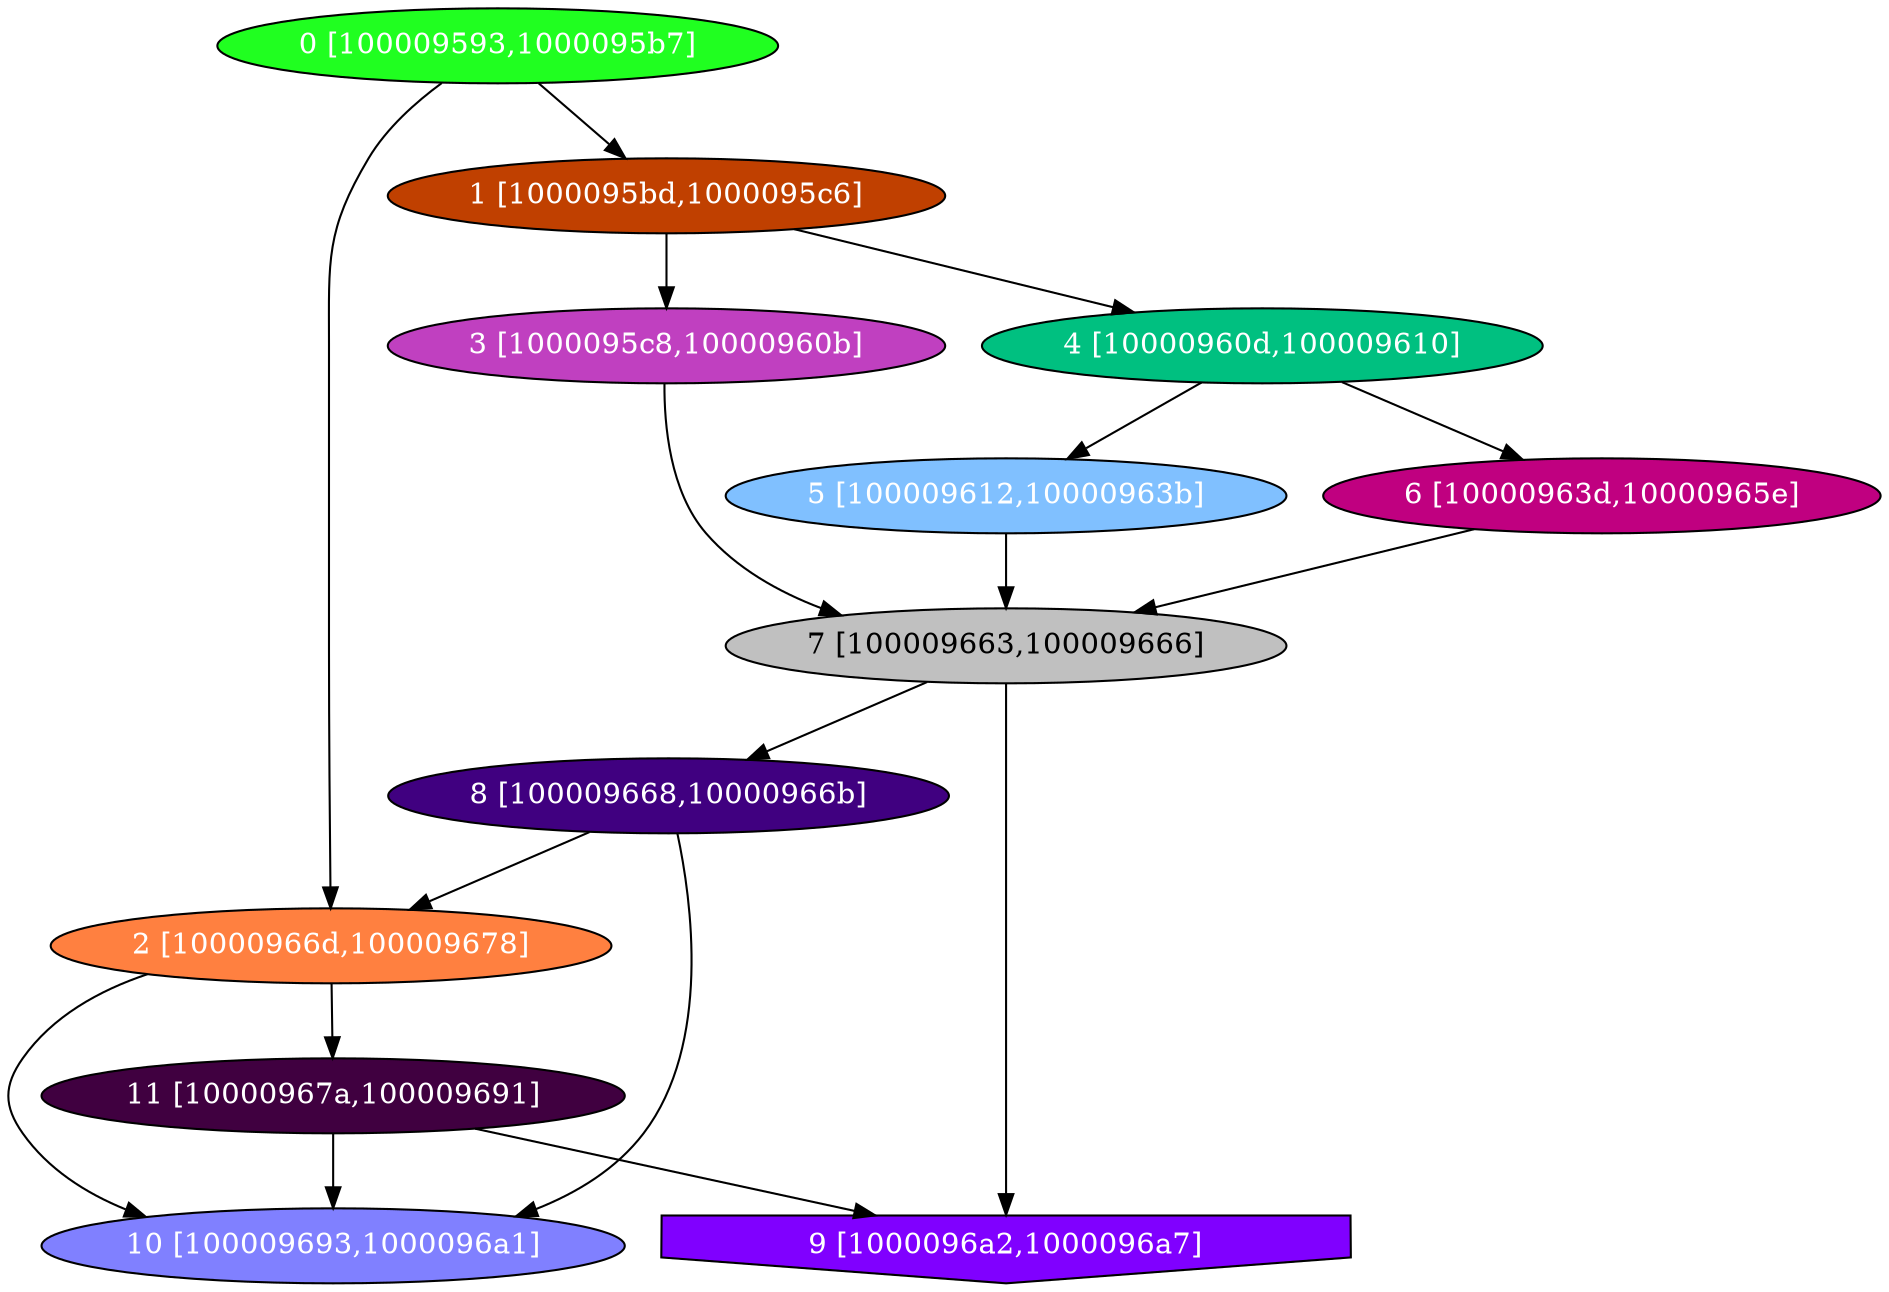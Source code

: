 diGraph tar{
	tar_0  [style=filled fillcolor="#20FF20" fontcolor="#ffffff" shape=oval label="0 [100009593,1000095b7]"]
	tar_1  [style=filled fillcolor="#C04000" fontcolor="#ffffff" shape=oval label="1 [1000095bd,1000095c6]"]
	tar_2  [style=filled fillcolor="#FF8040" fontcolor="#ffffff" shape=oval label="2 [10000966d,100009678]"]
	tar_3  [style=filled fillcolor="#C040C0" fontcolor="#ffffff" shape=oval label="3 [1000095c8,10000960b]"]
	tar_4  [style=filled fillcolor="#00C080" fontcolor="#ffffff" shape=oval label="4 [10000960d,100009610]"]
	tar_5  [style=filled fillcolor="#80C0FF" fontcolor="#ffffff" shape=oval label="5 [100009612,10000963b]"]
	tar_6  [style=filled fillcolor="#C00080" fontcolor="#ffffff" shape=oval label="6 [10000963d,10000965e]"]
	tar_7  [style=filled fillcolor="#C0C0C0" fontcolor="#000000" shape=oval label="7 [100009663,100009666]"]
	tar_8  [style=filled fillcolor="#400080" fontcolor="#ffffff" shape=oval label="8 [100009668,10000966b]"]
	tar_9  [style=filled fillcolor="#8000FF" fontcolor="#ffffff" shape=invhouse label="9 [1000096a2,1000096a7]"]
	tar_a  [style=filled fillcolor="#8080FF" fontcolor="#ffffff" shape=oval label="10 [100009693,1000096a1]"]
	tar_b  [style=filled fillcolor="#400040" fontcolor="#ffffff" shape=oval label="11 [10000967a,100009691]"]

	tar_0 -> tar_1
	tar_0 -> tar_2
	tar_1 -> tar_3
	tar_1 -> tar_4
	tar_2 -> tar_a
	tar_2 -> tar_b
	tar_3 -> tar_7
	tar_4 -> tar_5
	tar_4 -> tar_6
	tar_5 -> tar_7
	tar_6 -> tar_7
	tar_7 -> tar_8
	tar_7 -> tar_9
	tar_8 -> tar_2
	tar_8 -> tar_a
	tar_b -> tar_9
	tar_b -> tar_a
}